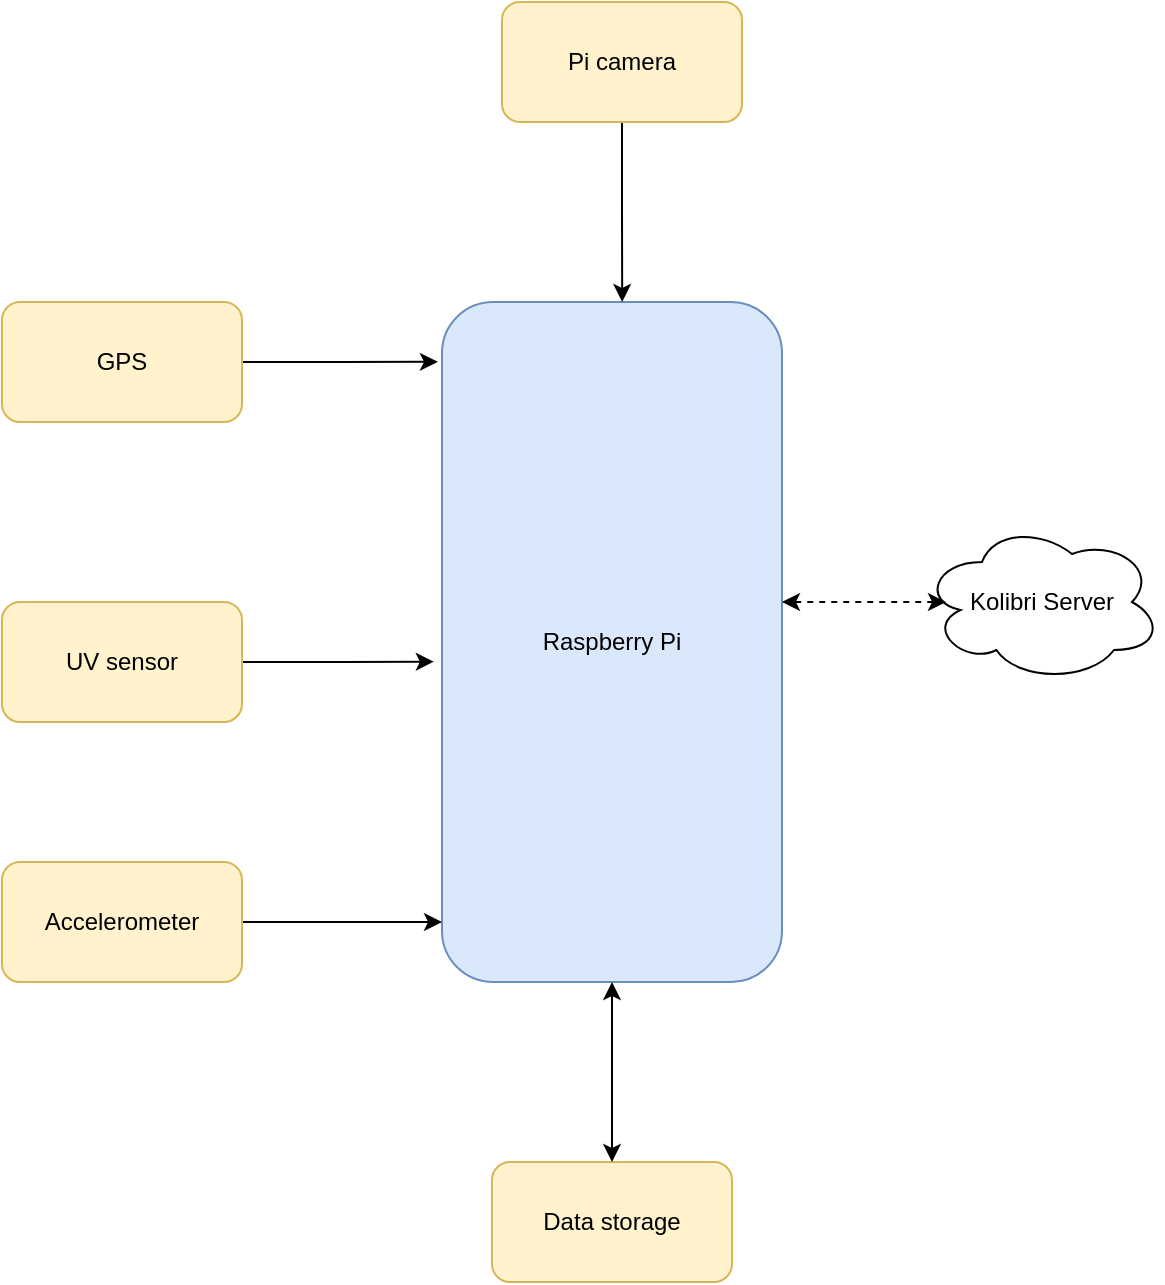 <mxfile version="20.8.16" type="device"><diagram name="Page-1" id="cajAn99giVPuk-oTSWC4"><mxGraphModel dx="1098" dy="658" grid="1" gridSize="10" guides="1" tooltips="1" connect="1" arrows="1" fold="1" page="1" pageScale="1" pageWidth="850" pageHeight="1100" math="0" shadow="0"><root><mxCell id="0"/><mxCell id="1" parent="0"/><mxCell id="be0tc135H2y37BmcAIPS-1" value="Raspberry Pi" style="rounded=1;whiteSpace=wrap;html=1;fillColor=#dae8fc;strokeColor=#6c8ebf;" vertex="1" parent="1"><mxGeometry x="260" y="280" width="170" height="340" as="geometry"/></mxCell><mxCell id="be0tc135H2y37BmcAIPS-9" style="edgeStyle=orthogonalEdgeStyle;rounded=0;orthogonalLoop=1;jettySize=auto;html=1;entryX=0.53;entryY=0;entryDx=0;entryDy=0;entryPerimeter=0;" edge="1" parent="1" source="be0tc135H2y37BmcAIPS-2" target="be0tc135H2y37BmcAIPS-1"><mxGeometry relative="1" as="geometry"/></mxCell><mxCell id="be0tc135H2y37BmcAIPS-2" value="Pi camera" style="rounded=1;whiteSpace=wrap;html=1;fillColor=#fff2cc;strokeColor=#d6b656;" vertex="1" parent="1"><mxGeometry x="290" y="130" width="120" height="60" as="geometry"/></mxCell><mxCell id="be0tc135H2y37BmcAIPS-6" style="edgeStyle=orthogonalEdgeStyle;rounded=0;orthogonalLoop=1;jettySize=auto;html=1;entryX=-0.012;entryY=0.088;entryDx=0;entryDy=0;entryPerimeter=0;" edge="1" parent="1" source="be0tc135H2y37BmcAIPS-3" target="be0tc135H2y37BmcAIPS-1"><mxGeometry relative="1" as="geometry"/></mxCell><mxCell id="be0tc135H2y37BmcAIPS-3" value="GPS" style="rounded=1;whiteSpace=wrap;html=1;fillColor=#fff2cc;strokeColor=#d6b656;" vertex="1" parent="1"><mxGeometry x="40" y="280" width="120" height="60" as="geometry"/></mxCell><mxCell id="be0tc135H2y37BmcAIPS-7" style="edgeStyle=orthogonalEdgeStyle;rounded=0;orthogonalLoop=1;jettySize=auto;html=1;entryX=-0.024;entryY=0.529;entryDx=0;entryDy=0;entryPerimeter=0;" edge="1" parent="1" source="be0tc135H2y37BmcAIPS-4" target="be0tc135H2y37BmcAIPS-1"><mxGeometry relative="1" as="geometry"/></mxCell><mxCell id="be0tc135H2y37BmcAIPS-4" value="UV sensor" style="rounded=1;whiteSpace=wrap;html=1;fillColor=#fff2cc;strokeColor=#d6b656;" vertex="1" parent="1"><mxGeometry x="40" y="430" width="120" height="60" as="geometry"/></mxCell><mxCell id="be0tc135H2y37BmcAIPS-8" style="edgeStyle=orthogonalEdgeStyle;rounded=0;orthogonalLoop=1;jettySize=auto;html=1;" edge="1" parent="1" source="be0tc135H2y37BmcAIPS-5"><mxGeometry relative="1" as="geometry"><mxPoint x="260" y="590" as="targetPoint"/></mxGeometry></mxCell><mxCell id="be0tc135H2y37BmcAIPS-5" value="Accelerometer" style="rounded=1;whiteSpace=wrap;html=1;fillColor=#fff2cc;strokeColor=#d6b656;" vertex="1" parent="1"><mxGeometry x="40" y="560" width="120" height="60" as="geometry"/></mxCell><mxCell id="be0tc135H2y37BmcAIPS-10" value="Data storage" style="rounded=1;whiteSpace=wrap;html=1;fillColor=#fff2cc;strokeColor=#d6b656;" vertex="1" parent="1"><mxGeometry x="285" y="710" width="120" height="60" as="geometry"/></mxCell><mxCell id="be0tc135H2y37BmcAIPS-12" value="" style="endArrow=classic;startArrow=classic;html=1;rounded=0;entryX=0.5;entryY=1;entryDx=0;entryDy=0;exitX=0.5;exitY=0;exitDx=0;exitDy=0;" edge="1" parent="1" source="be0tc135H2y37BmcAIPS-10" target="be0tc135H2y37BmcAIPS-1"><mxGeometry width="50" height="50" relative="1" as="geometry"><mxPoint x="340" y="680" as="sourcePoint"/><mxPoint x="390" y="630" as="targetPoint"/></mxGeometry></mxCell><mxCell id="be0tc135H2y37BmcAIPS-13" value="Kolibri Server" style="ellipse;shape=cloud;whiteSpace=wrap;html=1;" vertex="1" parent="1"><mxGeometry x="500" y="390" width="120" height="80" as="geometry"/></mxCell><mxCell id="be0tc135H2y37BmcAIPS-15" value="" style="endArrow=classic;startArrow=classic;html=1;rounded=0;entryX=0.5;entryY=1;entryDx=0;entryDy=0;exitX=0.1;exitY=0.5;exitDx=0;exitDy=0;exitPerimeter=0;dashed=1;" edge="1" parent="1" source="be0tc135H2y37BmcAIPS-13"><mxGeometry width="50" height="50" relative="1" as="geometry"><mxPoint x="430" y="520" as="sourcePoint"/><mxPoint x="430" y="430" as="targetPoint"/></mxGeometry></mxCell></root></mxGraphModel></diagram></mxfile>